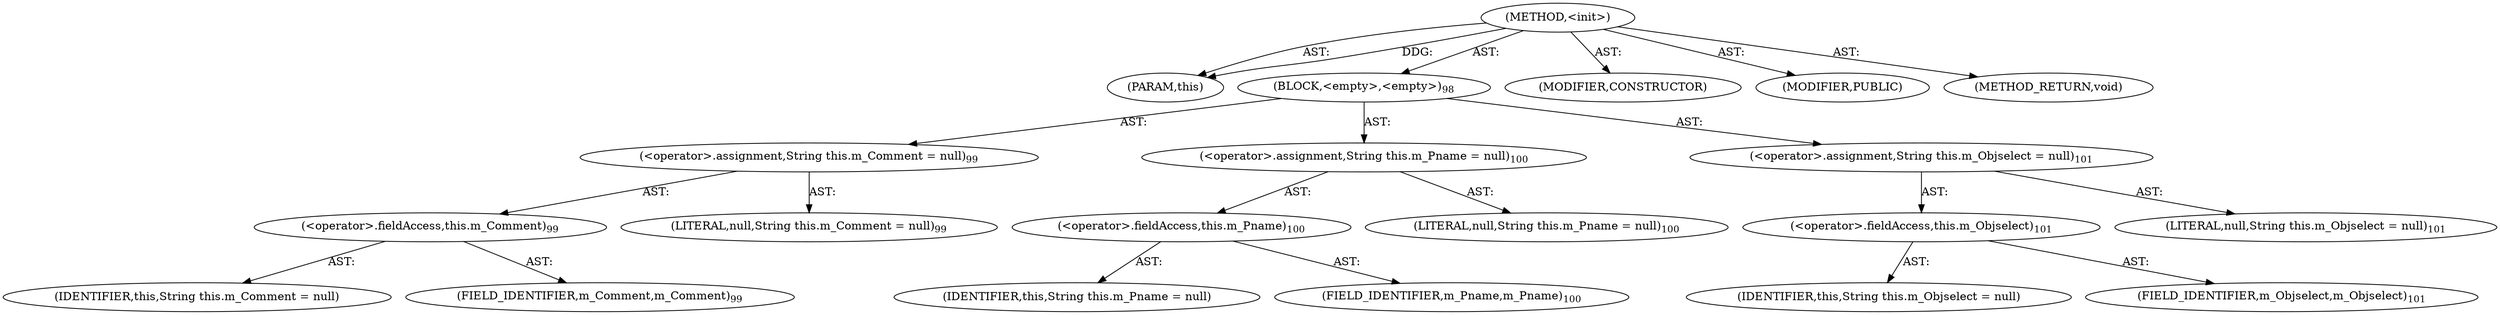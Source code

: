 digraph "&lt;init&gt;" {  
"111669149707" [label = <(METHOD,&lt;init&gt;)> ]
"115964117010" [label = <(PARAM,this)> ]
"25769803796" [label = <(BLOCK,&lt;empty&gt;,&lt;empty&gt;)<SUB>98</SUB>> ]
"30064771139" [label = <(&lt;operator&gt;.assignment,String this.m_Comment = null)<SUB>99</SUB>> ]
"30064771140" [label = <(&lt;operator&gt;.fieldAccess,this.m_Comment)<SUB>99</SUB>> ]
"68719476791" [label = <(IDENTIFIER,this,String this.m_Comment = null)> ]
"55834574858" [label = <(FIELD_IDENTIFIER,m_Comment,m_Comment)<SUB>99</SUB>> ]
"90194313222" [label = <(LITERAL,null,String this.m_Comment = null)<SUB>99</SUB>> ]
"30064771141" [label = <(&lt;operator&gt;.assignment,String this.m_Pname = null)<SUB>100</SUB>> ]
"30064771142" [label = <(&lt;operator&gt;.fieldAccess,this.m_Pname)<SUB>100</SUB>> ]
"68719476792" [label = <(IDENTIFIER,this,String this.m_Pname = null)> ]
"55834574859" [label = <(FIELD_IDENTIFIER,m_Pname,m_Pname)<SUB>100</SUB>> ]
"90194313223" [label = <(LITERAL,null,String this.m_Pname = null)<SUB>100</SUB>> ]
"30064771143" [label = <(&lt;operator&gt;.assignment,String this.m_Objselect = null)<SUB>101</SUB>> ]
"30064771144" [label = <(&lt;operator&gt;.fieldAccess,this.m_Objselect)<SUB>101</SUB>> ]
"68719476793" [label = <(IDENTIFIER,this,String this.m_Objselect = null)> ]
"55834574860" [label = <(FIELD_IDENTIFIER,m_Objselect,m_Objselect)<SUB>101</SUB>> ]
"90194313224" [label = <(LITERAL,null,String this.m_Objselect = null)<SUB>101</SUB>> ]
"133143986207" [label = <(MODIFIER,CONSTRUCTOR)> ]
"133143986208" [label = <(MODIFIER,PUBLIC)> ]
"128849018891" [label = <(METHOD_RETURN,void)> ]
  "111669149707" -> "115964117010"  [ label = "AST: "] 
  "111669149707" -> "25769803796"  [ label = "AST: "] 
  "111669149707" -> "133143986207"  [ label = "AST: "] 
  "111669149707" -> "133143986208"  [ label = "AST: "] 
  "111669149707" -> "128849018891"  [ label = "AST: "] 
  "25769803796" -> "30064771139"  [ label = "AST: "] 
  "25769803796" -> "30064771141"  [ label = "AST: "] 
  "25769803796" -> "30064771143"  [ label = "AST: "] 
  "30064771139" -> "30064771140"  [ label = "AST: "] 
  "30064771139" -> "90194313222"  [ label = "AST: "] 
  "30064771140" -> "68719476791"  [ label = "AST: "] 
  "30064771140" -> "55834574858"  [ label = "AST: "] 
  "30064771141" -> "30064771142"  [ label = "AST: "] 
  "30064771141" -> "90194313223"  [ label = "AST: "] 
  "30064771142" -> "68719476792"  [ label = "AST: "] 
  "30064771142" -> "55834574859"  [ label = "AST: "] 
  "30064771143" -> "30064771144"  [ label = "AST: "] 
  "30064771143" -> "90194313224"  [ label = "AST: "] 
  "30064771144" -> "68719476793"  [ label = "AST: "] 
  "30064771144" -> "55834574860"  [ label = "AST: "] 
  "111669149707" -> "115964117010"  [ label = "DDG: "] 
}
